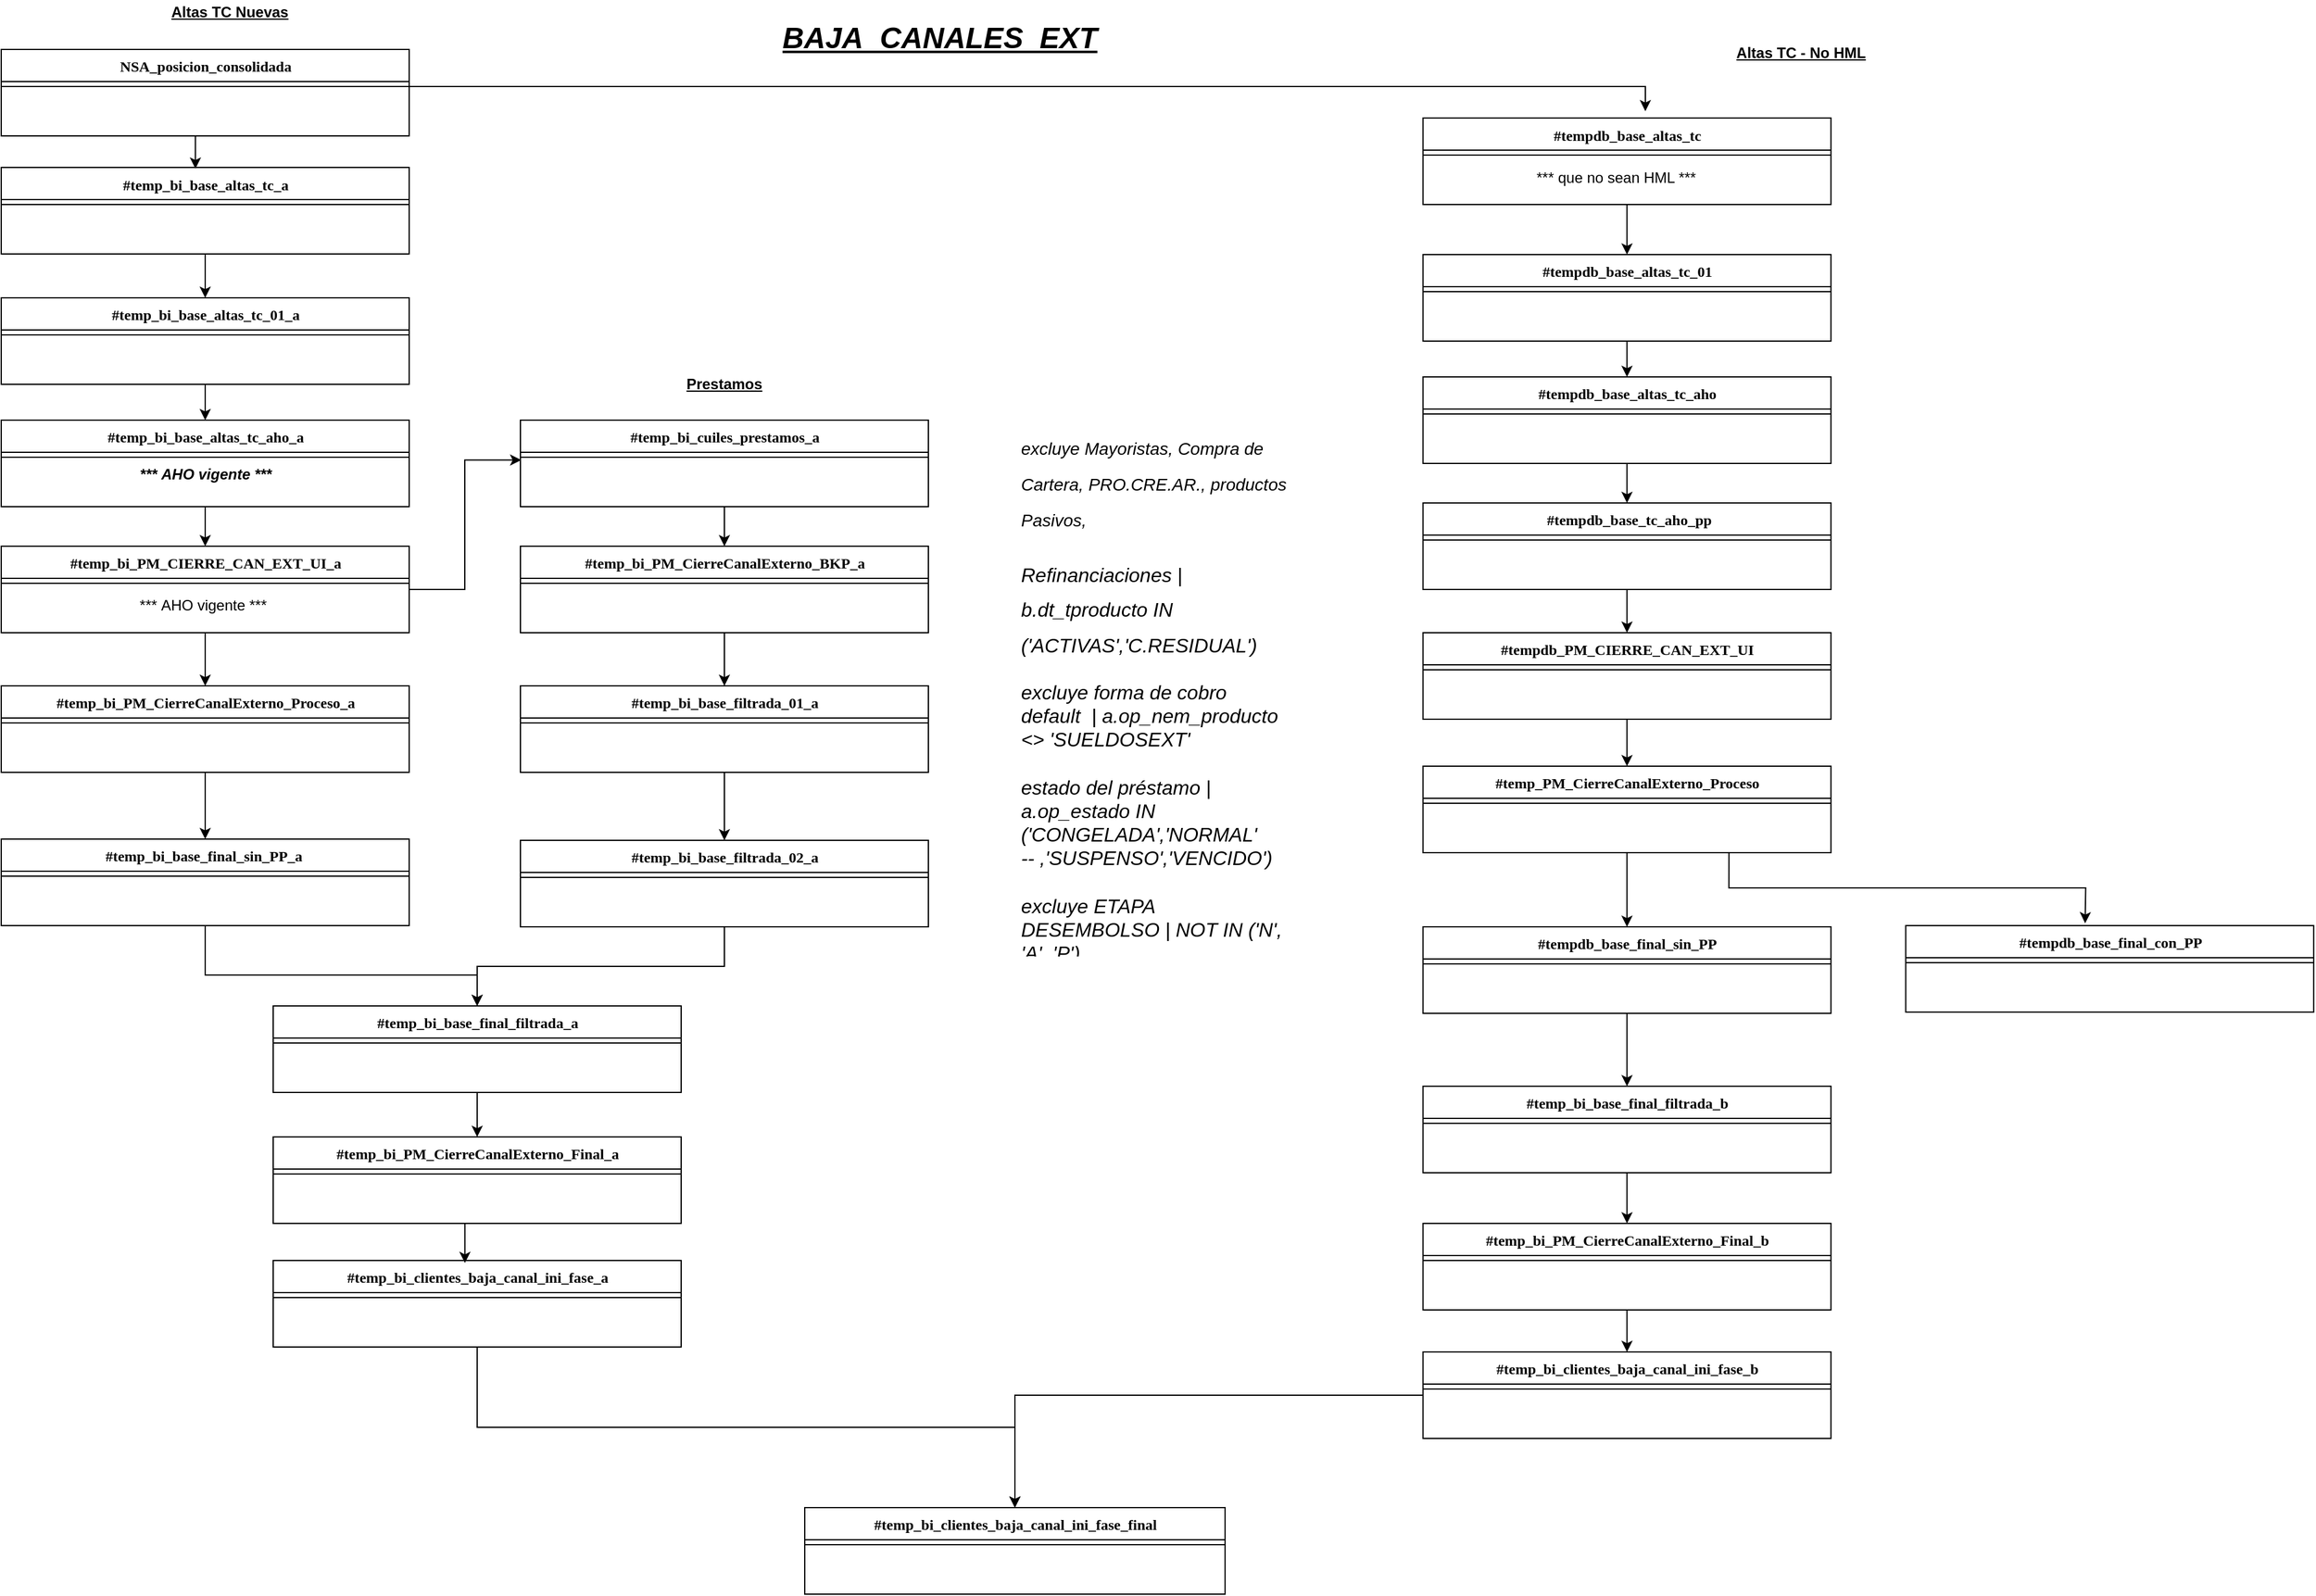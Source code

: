 <mxfile version="10.7.5" type="github"><diagram name="Page-1" id="9f46799a-70d6-7492-0946-bef42562c5a5"><mxGraphModel dx="1553" dy="509" grid="1" gridSize="10" guides="1" tooltips="1" connect="1" arrows="1" fold="1" page="1" pageScale="1" pageWidth="1100" pageHeight="850" background="#ffffff" math="0" shadow="0"><root><mxCell id="0"/><mxCell id="1" parent="0"/><mxCell id="78961159f06e98e8-17" value="#temp_bi_clientes_baja_canal_ini_fase_final" style="swimlane;html=1;fontStyle=1;align=center;verticalAlign=top;childLayout=stackLayout;horizontal=1;startSize=26;horizontalStack=0;resizeParent=1;resizeLast=0;collapsible=1;marginBottom=0;swimlaneFillColor=#ffffff;rounded=0;shadow=0;comic=0;labelBackgroundColor=none;strokeColor=#000000;strokeWidth=1;fillColor=none;fontFamily=Verdana;fontSize=12;fontColor=#000000;" parent="1" vertex="1"><mxGeometry x="680" y="1220" width="340" height="70" as="geometry"/></mxCell><mxCell id="78961159f06e98e8-19" value="" style="line;html=1;strokeWidth=1;fillColor=none;align=left;verticalAlign=middle;spacingTop=-1;spacingLeft=3;spacingRight=3;rotatable=0;labelPosition=right;points=[];portConstraint=eastwest;" parent="78961159f06e98e8-17" vertex="1"><mxGeometry y="26" width="340" height="8" as="geometry"/></mxCell><mxCell id="-yuGJ59-DpwyIY4GGje7-4" style="edgeStyle=orthogonalEdgeStyle;rounded=0;orthogonalLoop=1;jettySize=auto;html=1;exitX=0.5;exitY=1;exitDx=0;exitDy=0;entryX=0.5;entryY=0;entryDx=0;entryDy=0;" edge="1" parent="1" source="IRdtAL1o3jQPXovUXI47-1" target="78961159f06e98e8-17"><mxGeometry relative="1" as="geometry"/></mxCell><mxCell id="IRdtAL1o3jQPXovUXI47-1" value="#temp_bi_clientes_baja_canal_ini_fase_a" style="swimlane;html=1;fontStyle=1;align=center;verticalAlign=top;childLayout=stackLayout;horizontal=1;startSize=26;horizontalStack=0;resizeParent=1;resizeLast=0;collapsible=1;marginBottom=0;swimlaneFillColor=#ffffff;rounded=0;shadow=0;comic=0;labelBackgroundColor=none;strokeColor=#000000;strokeWidth=1;fillColor=none;fontFamily=Verdana;fontSize=12;fontColor=#000000;" parent="1" vertex="1"><mxGeometry x="250" y="1020" width="330" height="70" as="geometry"/></mxCell><mxCell id="IRdtAL1o3jQPXovUXI47-2" value="" style="line;html=1;strokeWidth=1;fillColor=none;align=left;verticalAlign=middle;spacingTop=-1;spacingLeft=3;spacingRight=3;rotatable=0;labelPosition=right;points=[];portConstraint=eastwest;" parent="IRdtAL1o3jQPXovUXI47-1" vertex="1"><mxGeometry y="26" width="330" height="8" as="geometry"/></mxCell><mxCell id="IRdtAL1o3jQPXovUXI47-6" style="edgeStyle=orthogonalEdgeStyle;rounded=0;orthogonalLoop=1;jettySize=auto;html=1;exitX=0.5;exitY=1;exitDx=0;exitDy=0;entryX=0.47;entryY=0.029;entryDx=0;entryDy=0;entryPerimeter=0;" parent="1" source="IRdtAL1o3jQPXovUXI47-4" target="IRdtAL1o3jQPXovUXI47-1" edge="1"><mxGeometry relative="1" as="geometry"/></mxCell><mxCell id="IRdtAL1o3jQPXovUXI47-4" value="#temp_bi_PM_CierreCanalExterno_Final_a" style="swimlane;html=1;fontStyle=1;align=center;verticalAlign=top;childLayout=stackLayout;horizontal=1;startSize=26;horizontalStack=0;resizeParent=1;resizeLast=0;collapsible=1;marginBottom=0;swimlaneFillColor=#ffffff;rounded=0;shadow=0;comic=0;labelBackgroundColor=none;strokeColor=#000000;strokeWidth=1;fillColor=none;fontFamily=Verdana;fontSize=12;fontColor=#000000;" parent="1" vertex="1"><mxGeometry x="250" y="920" width="330" height="70" as="geometry"/></mxCell><mxCell id="IRdtAL1o3jQPXovUXI47-5" value="" style="line;html=1;strokeWidth=1;fillColor=none;align=left;verticalAlign=middle;spacingTop=-1;spacingLeft=3;spacingRight=3;rotatable=0;labelPosition=right;points=[];portConstraint=eastwest;" parent="IRdtAL1o3jQPXovUXI47-4" vertex="1"><mxGeometry y="26" width="330" height="8" as="geometry"/></mxCell><mxCell id="IRdtAL1o3jQPXovUXI47-9" style="edgeStyle=orthogonalEdgeStyle;rounded=0;orthogonalLoop=1;jettySize=auto;html=1;exitX=0.5;exitY=1;exitDx=0;exitDy=0;entryX=0.5;entryY=0;entryDx=0;entryDy=0;" parent="1" source="IRdtAL1o3jQPXovUXI47-7" target="IRdtAL1o3jQPXovUXI47-4" edge="1"><mxGeometry relative="1" as="geometry"/></mxCell><mxCell id="IRdtAL1o3jQPXovUXI47-7" value="#temp_bi_base_final_filtrada_a" style="swimlane;html=1;fontStyle=1;align=center;verticalAlign=top;childLayout=stackLayout;horizontal=1;startSize=26;horizontalStack=0;resizeParent=1;resizeLast=0;collapsible=1;marginBottom=0;swimlaneFillColor=#ffffff;rounded=0;shadow=0;comic=0;labelBackgroundColor=none;strokeColor=#000000;strokeWidth=1;fillColor=none;fontFamily=Verdana;fontSize=12;fontColor=#000000;" parent="1" vertex="1"><mxGeometry x="250" y="814" width="330" height="70" as="geometry"/></mxCell><mxCell id="IRdtAL1o3jQPXovUXI47-8" value="" style="line;html=1;strokeWidth=1;fillColor=none;align=left;verticalAlign=middle;spacingTop=-1;spacingLeft=3;spacingRight=3;rotatable=0;labelPosition=right;points=[];portConstraint=eastwest;" parent="IRdtAL1o3jQPXovUXI47-7" vertex="1"><mxGeometry y="26" width="330" height="8" as="geometry"/></mxCell><mxCell id="IRdtAL1o3jQPXovUXI47-16" style="edgeStyle=orthogonalEdgeStyle;rounded=0;orthogonalLoop=1;jettySize=auto;html=1;exitX=0.5;exitY=1;exitDx=0;exitDy=0;entryX=0.5;entryY=0;entryDx=0;entryDy=0;" parent="1" source="IRdtAL1o3jQPXovUXI47-14" target="IRdtAL1o3jQPXovUXI47-7" edge="1"><mxGeometry relative="1" as="geometry"><Array as="points"><mxPoint x="195" y="789"/><mxPoint x="415" y="789"/></Array></mxGeometry></mxCell><mxCell id="IRdtAL1o3jQPXovUXI47-14" value="#temp_bi_base_final_sin_PP_a&amp;nbsp;" style="swimlane;html=1;fontStyle=1;align=center;verticalAlign=top;childLayout=stackLayout;horizontal=1;startSize=26;horizontalStack=0;resizeParent=1;resizeLast=0;collapsible=1;marginBottom=0;swimlaneFillColor=#ffffff;rounded=0;shadow=0;comic=0;labelBackgroundColor=none;strokeColor=#000000;strokeWidth=1;fillColor=none;fontFamily=Verdana;fontSize=12;fontColor=#000000;" parent="1" vertex="1"><mxGeometry x="30" y="679" width="330" height="70" as="geometry"/></mxCell><mxCell id="IRdtAL1o3jQPXovUXI47-15" value="" style="line;html=1;strokeWidth=1;fillColor=none;align=left;verticalAlign=middle;spacingTop=-1;spacingLeft=3;spacingRight=3;rotatable=0;labelPosition=right;points=[];portConstraint=eastwest;" parent="IRdtAL1o3jQPXovUXI47-14" vertex="1"><mxGeometry y="26" width="330" height="8" as="geometry"/></mxCell><mxCell id="IRdtAL1o3jQPXovUXI47-19" style="edgeStyle=orthogonalEdgeStyle;rounded=0;orthogonalLoop=1;jettySize=auto;html=1;exitX=0.5;exitY=1;exitDx=0;exitDy=0;entryX=0.5;entryY=0;entryDx=0;entryDy=0;" parent="1" source="IRdtAL1o3jQPXovUXI47-17" target="IRdtAL1o3jQPXovUXI47-14" edge="1"><mxGeometry relative="1" as="geometry"/></mxCell><mxCell id="IRdtAL1o3jQPXovUXI47-17" value="#temp_bi_PM_CierreCanalExterno_Proceso_a" style="swimlane;html=1;fontStyle=1;align=center;verticalAlign=top;childLayout=stackLayout;horizontal=1;startSize=26;horizontalStack=0;resizeParent=1;resizeLast=0;collapsible=1;marginBottom=0;swimlaneFillColor=#ffffff;rounded=0;shadow=0;comic=0;labelBackgroundColor=none;strokeColor=#000000;strokeWidth=1;fillColor=none;fontFamily=Verdana;fontSize=12;fontColor=#000000;" parent="1" vertex="1"><mxGeometry x="30" y="555" width="330" height="70" as="geometry"/></mxCell><mxCell id="IRdtAL1o3jQPXovUXI47-18" value="" style="line;html=1;strokeWidth=1;fillColor=none;align=left;verticalAlign=middle;spacingTop=-1;spacingLeft=3;spacingRight=3;rotatable=0;labelPosition=right;points=[];portConstraint=eastwest;" parent="IRdtAL1o3jQPXovUXI47-17" vertex="1"><mxGeometry y="26" width="330" height="8" as="geometry"/></mxCell><mxCell id="IRdtAL1o3jQPXovUXI47-22" style="edgeStyle=orthogonalEdgeStyle;rounded=0;orthogonalLoop=1;jettySize=auto;html=1;exitX=0.5;exitY=1;exitDx=0;exitDy=0;entryX=0.5;entryY=0;entryDx=0;entryDy=0;" parent="1" source="IRdtAL1o3jQPXovUXI47-20" target="IRdtAL1o3jQPXovUXI47-17" edge="1"><mxGeometry relative="1" as="geometry"/></mxCell><mxCell id="-yuGJ59-DpwyIY4GGje7-21" style="edgeStyle=orthogonalEdgeStyle;rounded=0;orthogonalLoop=1;jettySize=auto;html=1;exitX=1;exitY=0.5;exitDx=0;exitDy=0;entryX=0.002;entryY=0.787;entryDx=0;entryDy=0;entryPerimeter=0;" edge="1" parent="1" source="IRdtAL1o3jQPXovUXI47-20" target="-yuGJ59-DpwyIY4GGje7-20"><mxGeometry relative="1" as="geometry"/></mxCell><mxCell id="IRdtAL1o3jQPXovUXI47-20" value="#temp_bi_PM_CIERRE_CAN_EXT_UI_a" style="swimlane;html=1;fontStyle=1;align=center;verticalAlign=top;childLayout=stackLayout;horizontal=1;startSize=26;horizontalStack=0;resizeParent=1;resizeLast=0;collapsible=1;marginBottom=0;swimlaneFillColor=#ffffff;rounded=0;shadow=0;comic=0;labelBackgroundColor=none;strokeColor=#000000;strokeWidth=1;fillColor=none;fontFamily=Verdana;fontSize=12;fontColor=#000000;" parent="1" vertex="1"><mxGeometry x="30" y="442" width="330" height="70" as="geometry"/></mxCell><mxCell id="IRdtAL1o3jQPXovUXI47-21" value="" style="line;html=1;strokeWidth=1;fillColor=none;align=left;verticalAlign=middle;spacingTop=-1;spacingLeft=3;spacingRight=3;rotatable=0;labelPosition=right;points=[];portConstraint=eastwest;" parent="IRdtAL1o3jQPXovUXI47-20" vertex="1"><mxGeometry y="26" width="330" height="8" as="geometry"/></mxCell><mxCell id="-yuGJ59-DpwyIY4GGje7-84" value="&lt;div style=&quot;text-align: center&quot;&gt;&lt;span&gt;&amp;nbsp; &amp;nbsp; &amp;nbsp; &amp;nbsp; &amp;nbsp; &amp;nbsp; &amp;nbsp; &amp;nbsp; &amp;nbsp; &amp;nbsp; &amp;nbsp; &amp;nbsp; &amp;nbsp; &amp;nbsp; &amp;nbsp; &amp;nbsp; &amp;nbsp;***&amp;nbsp;AHO vigente ***&lt;/span&gt;&lt;/div&gt;" style="text;html=1;" vertex="1" parent="IRdtAL1o3jQPXovUXI47-20"><mxGeometry y="34" width="330" height="30" as="geometry"/></mxCell><mxCell id="-yuGJ59-DpwyIY4GGje7-3" style="edgeStyle=orthogonalEdgeStyle;rounded=0;orthogonalLoop=1;jettySize=auto;html=1;exitX=0.5;exitY=1;exitDx=0;exitDy=0;entryX=0.5;entryY=0;entryDx=0;entryDy=0;" edge="1" parent="1" source="-yuGJ59-DpwyIY4GGje7-1" target="IRdtAL1o3jQPXovUXI47-20"><mxGeometry relative="1" as="geometry"/></mxCell><mxCell id="-yuGJ59-DpwyIY4GGje7-1" value="#temp_bi_base_altas_tc_aho_a" style="swimlane;html=1;fontStyle=1;align=center;verticalAlign=top;childLayout=stackLayout;horizontal=1;startSize=26;horizontalStack=0;resizeParent=1;resizeLast=0;collapsible=1;marginBottom=0;swimlaneFillColor=#ffffff;rounded=0;shadow=0;comic=0;labelBackgroundColor=none;strokeColor=#000000;strokeWidth=1;fillColor=none;fontFamily=Verdana;fontSize=12;fontColor=#000000;" vertex="1" parent="1"><mxGeometry x="30" y="340" width="330" height="70" as="geometry"/></mxCell><mxCell id="-yuGJ59-DpwyIY4GGje7-2" value="" style="line;html=1;strokeWidth=1;fillColor=none;align=left;verticalAlign=middle;spacingTop=-1;spacingLeft=3;spacingRight=3;rotatable=0;labelPosition=right;points=[];portConstraint=eastwest;" vertex="1" parent="-yuGJ59-DpwyIY4GGje7-1"><mxGeometry y="26" width="330" height="8" as="geometry"/></mxCell><mxCell id="-yuGJ59-DpwyIY4GGje7-83" value="&lt;font style=&quot;font-size: 12px&quot;&gt;&lt;b&gt;&lt;i&gt;***&amp;nbsp;AHO vigente ***&lt;/i&gt;&lt;/b&gt;&lt;/font&gt;" style="text;html=1;resizable=0;autosize=1;align=center;verticalAlign=middle;points=[];fillColor=none;strokeColor=none;rounded=0;" vertex="1" parent="-yuGJ59-DpwyIY4GGje7-1"><mxGeometry y="34" width="330" height="20" as="geometry"/></mxCell><mxCell id="-yuGJ59-DpwyIY4GGje7-18" style="edgeStyle=orthogonalEdgeStyle;rounded=0;orthogonalLoop=1;jettySize=auto;html=1;exitX=0.5;exitY=1;exitDx=0;exitDy=0;entryX=0.5;entryY=0;entryDx=0;entryDy=0;" edge="1" parent="1" source="-yuGJ59-DpwyIY4GGje7-5" target="-yuGJ59-DpwyIY4GGje7-1"><mxGeometry relative="1" as="geometry"/></mxCell><mxCell id="-yuGJ59-DpwyIY4GGje7-5" value="#temp_bi_base_altas_tc_01_a" style="swimlane;html=1;fontStyle=1;align=center;verticalAlign=top;childLayout=stackLayout;horizontal=1;startSize=26;horizontalStack=0;resizeParent=1;resizeLast=0;collapsible=1;marginBottom=0;swimlaneFillColor=#ffffff;rounded=0;shadow=0;comic=0;labelBackgroundColor=none;strokeColor=#000000;strokeWidth=1;fillColor=none;fontFamily=Verdana;fontSize=12;fontColor=#000000;" vertex="1" parent="1"><mxGeometry x="30" y="241" width="330" height="70" as="geometry"/></mxCell><mxCell id="-yuGJ59-DpwyIY4GGje7-6" value="" style="line;html=1;strokeWidth=1;fillColor=none;align=left;verticalAlign=middle;spacingTop=-1;spacingLeft=3;spacingRight=3;rotatable=0;labelPosition=right;points=[];portConstraint=eastwest;" vertex="1" parent="-yuGJ59-DpwyIY4GGje7-5"><mxGeometry y="26" width="330" height="8" as="geometry"/></mxCell><mxCell id="-yuGJ59-DpwyIY4GGje7-15" style="edgeStyle=orthogonalEdgeStyle;rounded=0;orthogonalLoop=1;jettySize=auto;html=1;exitX=0.5;exitY=1;exitDx=0;exitDy=0;entryX=0.5;entryY=0;entryDx=0;entryDy=0;" edge="1" parent="1" source="-yuGJ59-DpwyIY4GGje7-8" target="-yuGJ59-DpwyIY4GGje7-5"><mxGeometry relative="1" as="geometry"/></mxCell><mxCell id="-yuGJ59-DpwyIY4GGje7-8" value="#temp_bi_base_altas_tc_a" style="swimlane;html=1;fontStyle=1;align=center;verticalAlign=top;childLayout=stackLayout;horizontal=1;startSize=26;horizontalStack=0;resizeParent=1;resizeLast=0;collapsible=1;marginBottom=0;swimlaneFillColor=#ffffff;rounded=0;shadow=0;comic=0;labelBackgroundColor=none;strokeColor=#000000;strokeWidth=1;fillColor=none;fontFamily=Verdana;fontSize=12;fontColor=#000000;" vertex="1" parent="1"><mxGeometry x="30" y="135.5" width="330" height="70" as="geometry"/></mxCell><mxCell id="-yuGJ59-DpwyIY4GGje7-9" value="" style="line;html=1;strokeWidth=1;fillColor=none;align=left;verticalAlign=middle;spacingTop=-1;spacingLeft=3;spacingRight=3;rotatable=0;labelPosition=right;points=[];portConstraint=eastwest;" vertex="1" parent="-yuGJ59-DpwyIY4GGje7-8"><mxGeometry y="26" width="330" height="8" as="geometry"/></mxCell><mxCell id="-yuGJ59-DpwyIY4GGje7-14" style="edgeStyle=orthogonalEdgeStyle;rounded=0;orthogonalLoop=1;jettySize=auto;html=1;exitX=0.5;exitY=1;exitDx=0;exitDy=0;entryX=0.476;entryY=0.014;entryDx=0;entryDy=0;entryPerimeter=0;" edge="1" parent="1" source="-yuGJ59-DpwyIY4GGje7-11" target="-yuGJ59-DpwyIY4GGje7-8"><mxGeometry relative="1" as="geometry"/></mxCell><mxCell id="-yuGJ59-DpwyIY4GGje7-11" value="NSA_posicion_consolidada" style="swimlane;html=1;fontStyle=1;align=center;verticalAlign=top;childLayout=stackLayout;horizontal=1;startSize=26;horizontalStack=0;resizeParent=1;resizeLast=0;collapsible=1;marginBottom=0;swimlaneFillColor=#ffffff;rounded=0;shadow=0;comic=0;labelBackgroundColor=none;strokeColor=#000000;strokeWidth=1;fillColor=none;fontFamily=Verdana;fontSize=12;fontColor=#000000;" vertex="1" parent="1"><mxGeometry x="30" y="40" width="330" height="70" as="geometry"/></mxCell><mxCell id="-yuGJ59-DpwyIY4GGje7-12" value="" style="line;html=1;strokeWidth=1;fillColor=none;align=left;verticalAlign=middle;spacingTop=-1;spacingLeft=3;spacingRight=3;rotatable=0;labelPosition=right;points=[];portConstraint=eastwest;" vertex="1" parent="-yuGJ59-DpwyIY4GGje7-11"><mxGeometry y="26" width="330" height="8" as="geometry"/></mxCell><mxCell id="-yuGJ59-DpwyIY4GGje7-16" value="&lt;b&gt;&lt;u&gt;Altas TC Nuevas&lt;/u&gt;&lt;/b&gt;" style="text;html=1;strokeColor=none;fillColor=none;align=center;verticalAlign=middle;whiteSpace=wrap;rounded=0;" vertex="1" parent="1"><mxGeometry x="130" width="170" height="20" as="geometry"/></mxCell><mxCell id="-yuGJ59-DpwyIY4GGje7-25" style="edgeStyle=orthogonalEdgeStyle;rounded=0;orthogonalLoop=1;jettySize=auto;html=1;exitX=0.5;exitY=1;exitDx=0;exitDy=0;entryX=0.5;entryY=0;entryDx=0;entryDy=0;" edge="1" parent="1" source="-yuGJ59-DpwyIY4GGje7-19" target="-yuGJ59-DpwyIY4GGje7-23"><mxGeometry relative="1" as="geometry"/></mxCell><mxCell id="-yuGJ59-DpwyIY4GGje7-19" value="#temp_bi_cuiles_prestamos_a" style="swimlane;html=1;fontStyle=1;align=center;verticalAlign=top;childLayout=stackLayout;horizontal=1;startSize=26;horizontalStack=0;resizeParent=1;resizeLast=0;collapsible=1;marginBottom=0;swimlaneFillColor=#ffffff;rounded=0;shadow=0;comic=0;labelBackgroundColor=none;strokeColor=#000000;strokeWidth=1;fillColor=none;fontFamily=Verdana;fontSize=12;fontColor=#000000;" vertex="1" parent="1"><mxGeometry x="450" y="340" width="330" height="70" as="geometry"/></mxCell><mxCell id="-yuGJ59-DpwyIY4GGje7-20" value="" style="line;html=1;strokeWidth=1;fillColor=none;align=left;verticalAlign=middle;spacingTop=-1;spacingLeft=3;spacingRight=3;rotatable=0;labelPosition=right;points=[];portConstraint=eastwest;" vertex="1" parent="-yuGJ59-DpwyIY4GGje7-19"><mxGeometry y="26" width="330" height="8" as="geometry"/></mxCell><mxCell id="-yuGJ59-DpwyIY4GGje7-22" value="&lt;b&gt;&lt;u&gt;Prestamos&lt;br&gt;&lt;/u&gt;&lt;/b&gt;" style="text;html=1;strokeColor=none;fillColor=none;align=center;verticalAlign=middle;whiteSpace=wrap;rounded=0;" vertex="1" parent="1"><mxGeometry x="530" y="301" width="170" height="20" as="geometry"/></mxCell><mxCell id="-yuGJ59-DpwyIY4GGje7-29" style="edgeStyle=orthogonalEdgeStyle;rounded=0;orthogonalLoop=1;jettySize=auto;html=1;exitX=0.5;exitY=1;exitDx=0;exitDy=0;entryX=0.5;entryY=0;entryDx=0;entryDy=0;" edge="1" parent="1" source="-yuGJ59-DpwyIY4GGje7-23" target="-yuGJ59-DpwyIY4GGje7-27"><mxGeometry relative="1" as="geometry"/></mxCell><mxCell id="-yuGJ59-DpwyIY4GGje7-23" value="#temp_bi_PM_CierreCanalExterno_BKP_a" style="swimlane;html=1;fontStyle=1;align=center;verticalAlign=top;childLayout=stackLayout;horizontal=1;startSize=26;horizontalStack=0;resizeParent=1;resizeLast=0;collapsible=1;marginBottom=0;swimlaneFillColor=#ffffff;rounded=0;shadow=0;comic=0;labelBackgroundColor=none;strokeColor=#000000;strokeWidth=1;fillColor=none;fontFamily=Verdana;fontSize=12;fontColor=#000000;" vertex="1" parent="1"><mxGeometry x="450" y="442" width="330" height="70" as="geometry"/></mxCell><mxCell id="-yuGJ59-DpwyIY4GGje7-24" value="" style="line;html=1;strokeWidth=1;fillColor=none;align=left;verticalAlign=middle;spacingTop=-1;spacingLeft=3;spacingRight=3;rotatable=0;labelPosition=right;points=[];portConstraint=eastwest;" vertex="1" parent="-yuGJ59-DpwyIY4GGje7-23"><mxGeometry y="26" width="330" height="8" as="geometry"/></mxCell><mxCell id="-yuGJ59-DpwyIY4GGje7-26" value="&lt;h1&gt;&lt;font style=&quot;font-size: 14px ; font-weight: normal&quot;&gt;&lt;i&gt;excluye Mayoristas, Compra de Cartera, PRO.CRE.AR., productos Pasivos,&lt;/i&gt;&lt;/font&gt;&lt;i style=&quot;font-weight: normal ; font-size: medium&quot;&gt;&amp;nbsp;&lt;/i&gt;&lt;/h1&gt;&lt;h1&gt;&lt;i style=&quot;font-weight: normal ; font-size: medium&quot;&gt;Refinanciaciones | b.dt_tproducto IN ('ACTIVAS','C.RESIDUAL')&lt;/i&gt;&lt;/h1&gt;&lt;font size=&quot;3&quot;&gt;&lt;i&gt;excluye&amp;nbsp;&lt;/i&gt;&lt;/font&gt;&lt;i&gt;&lt;font size=&quot;3&quot;&gt;forma de cobro default&amp;nbsp; | a.op_nem_producto &amp;lt;&amp;gt; 'SUELDOSEXT'&lt;/font&gt;&lt;/i&gt;&lt;font size=&quot;3&quot;&gt;&lt;i&gt;&lt;br&gt;&lt;/i&gt;&lt;/font&gt;&lt;div&gt;&lt;i&gt;&lt;font size=&quot;3&quot;&gt;&lt;br&gt;&lt;/font&gt;&lt;/i&gt;&lt;/div&gt;&lt;div&gt;&lt;i&gt;&lt;font size=&quot;3&quot;&gt;&lt;div&gt;estado del préstamo | a.op_estado IN ('CONGELADA','NORMAL'&lt;/div&gt;&lt;div&gt;-- ,'SUSPENSO','VENCIDO')&lt;/div&gt;&lt;div&gt;&lt;br&gt;&lt;/div&gt;&lt;div&gt;excluye ETAPA DESEMBOLSO | NOT IN ('N', 'A', 'P')&lt;br&gt;&lt;/div&gt;&lt;/font&gt;&lt;/i&gt;&lt;/div&gt;" style="text;html=1;strokeColor=none;fillColor=none;spacing=5;spacingTop=-20;whiteSpace=wrap;overflow=hidden;rounded=0;" vertex="1" parent="1"><mxGeometry x="850" y="340" width="230" height="434" as="geometry"/></mxCell><mxCell id="-yuGJ59-DpwyIY4GGje7-32" style="edgeStyle=orthogonalEdgeStyle;rounded=0;orthogonalLoop=1;jettySize=auto;html=1;exitX=0.5;exitY=1;exitDx=0;exitDy=0;entryX=0.5;entryY=0;entryDx=0;entryDy=0;" edge="1" parent="1" source="-yuGJ59-DpwyIY4GGje7-27" target="-yuGJ59-DpwyIY4GGje7-30"><mxGeometry relative="1" as="geometry"/></mxCell><mxCell id="-yuGJ59-DpwyIY4GGje7-27" value="#temp_bi_base_filtrada_01_a" style="swimlane;html=1;fontStyle=1;align=center;verticalAlign=top;childLayout=stackLayout;horizontal=1;startSize=26;horizontalStack=0;resizeParent=1;resizeLast=0;collapsible=1;marginBottom=0;swimlaneFillColor=#ffffff;rounded=0;shadow=0;comic=0;labelBackgroundColor=none;strokeColor=#000000;strokeWidth=1;fillColor=none;fontFamily=Verdana;fontSize=12;fontColor=#000000;" vertex="1" parent="1"><mxGeometry x="450" y="555" width="330" height="70" as="geometry"/></mxCell><mxCell id="-yuGJ59-DpwyIY4GGje7-28" value="" style="line;html=1;strokeWidth=1;fillColor=none;align=left;verticalAlign=middle;spacingTop=-1;spacingLeft=3;spacingRight=3;rotatable=0;labelPosition=right;points=[];portConstraint=eastwest;" vertex="1" parent="-yuGJ59-DpwyIY4GGje7-27"><mxGeometry y="26" width="330" height="8" as="geometry"/></mxCell><mxCell id="-yuGJ59-DpwyIY4GGje7-35" style="edgeStyle=orthogonalEdgeStyle;rounded=0;orthogonalLoop=1;jettySize=auto;html=1;exitX=0.5;exitY=1;exitDx=0;exitDy=0;entryX=0.5;entryY=0;entryDx=0;entryDy=0;" edge="1" parent="1" source="-yuGJ59-DpwyIY4GGje7-30" target="IRdtAL1o3jQPXovUXI47-7"><mxGeometry relative="1" as="geometry"><mxPoint x="614.824" y="770.353" as="targetPoint"/></mxGeometry></mxCell><mxCell id="-yuGJ59-DpwyIY4GGje7-30" value="#temp_bi_base_filtrada_02_a" style="swimlane;html=1;fontStyle=1;align=center;verticalAlign=top;childLayout=stackLayout;horizontal=1;startSize=26;horizontalStack=0;resizeParent=1;resizeLast=0;collapsible=1;marginBottom=0;swimlaneFillColor=#ffffff;rounded=0;shadow=0;comic=0;labelBackgroundColor=none;strokeColor=#000000;strokeWidth=1;fillColor=none;fontFamily=Verdana;fontSize=12;fontColor=#000000;" vertex="1" parent="1"><mxGeometry x="450" y="680" width="330" height="70" as="geometry"/></mxCell><mxCell id="-yuGJ59-DpwyIY4GGje7-31" value="" style="line;html=1;strokeWidth=1;fillColor=none;align=left;verticalAlign=middle;spacingTop=-1;spacingLeft=3;spacingRight=3;rotatable=0;labelPosition=right;points=[];portConstraint=eastwest;" vertex="1" parent="-yuGJ59-DpwyIY4GGje7-30"><mxGeometry y="26" width="330" height="8" as="geometry"/></mxCell><mxCell id="-yuGJ59-DpwyIY4GGje7-61" style="edgeStyle=orthogonalEdgeStyle;rounded=0;orthogonalLoop=1;jettySize=auto;html=1;exitX=0.5;exitY=1;exitDx=0;exitDy=0;entryX=0.5;entryY=0;entryDx=0;entryDy=0;" edge="1" parent="1" source="-yuGJ59-DpwyIY4GGje7-40" target="-yuGJ59-DpwyIY4GGje7-59"><mxGeometry relative="1" as="geometry"/></mxCell><mxCell id="-yuGJ59-DpwyIY4GGje7-40" value="#tempdb_PM_CIERRE_CAN_EXT_UI" style="swimlane;html=1;fontStyle=1;align=center;verticalAlign=top;childLayout=stackLayout;horizontal=1;startSize=26;horizontalStack=0;resizeParent=1;resizeLast=0;collapsible=1;marginBottom=0;swimlaneFillColor=#ffffff;rounded=0;shadow=0;comic=0;labelBackgroundColor=none;strokeColor=#000000;strokeWidth=1;fillColor=none;fontFamily=Verdana;fontSize=12;fontColor=#000000;" vertex="1" parent="1"><mxGeometry x="1180.147" y="512" width="330" height="70" as="geometry"/></mxCell><mxCell id="-yuGJ59-DpwyIY4GGje7-41" value="" style="line;html=1;strokeWidth=1;fillColor=none;align=left;verticalAlign=middle;spacingTop=-1;spacingLeft=3;spacingRight=3;rotatable=0;labelPosition=right;points=[];portConstraint=eastwest;" vertex="1" parent="-yuGJ59-DpwyIY4GGje7-40"><mxGeometry y="26" width="330" height="8" as="geometry"/></mxCell><mxCell id="-yuGJ59-DpwyIY4GGje7-44" style="edgeStyle=orthogonalEdgeStyle;rounded=0;orthogonalLoop=1;jettySize=auto;html=1;exitX=0.5;exitY=1;exitDx=0;exitDy=0;entryX=0.5;entryY=0;entryDx=0;entryDy=0;" edge="1" parent="1" source="-yuGJ59-DpwyIY4GGje7-42" target="-yuGJ59-DpwyIY4GGje7-40"><mxGeometry relative="1" as="geometry"/></mxCell><mxCell id="-yuGJ59-DpwyIY4GGje7-42" value="&amp;nbsp;#tempdb_base_tc_aho_pp" style="swimlane;html=1;fontStyle=1;align=center;verticalAlign=top;childLayout=stackLayout;horizontal=1;startSize=26;horizontalStack=0;resizeParent=1;resizeLast=0;collapsible=1;marginBottom=0;swimlaneFillColor=#ffffff;rounded=0;shadow=0;comic=0;labelBackgroundColor=none;strokeColor=#000000;strokeWidth=1;fillColor=none;fontFamily=Verdana;fontSize=12;fontColor=#000000;" vertex="1" parent="1"><mxGeometry x="1180.147" y="407" width="330" height="70" as="geometry"/></mxCell><mxCell id="-yuGJ59-DpwyIY4GGje7-43" value="" style="line;html=1;strokeWidth=1;fillColor=none;align=left;verticalAlign=middle;spacingTop=-1;spacingLeft=3;spacingRight=3;rotatable=0;labelPosition=right;points=[];portConstraint=eastwest;" vertex="1" parent="-yuGJ59-DpwyIY4GGje7-42"><mxGeometry y="26" width="330" height="8" as="geometry"/></mxCell><mxCell id="-yuGJ59-DpwyIY4GGje7-50" style="edgeStyle=orthogonalEdgeStyle;rounded=0;orthogonalLoop=1;jettySize=auto;html=1;exitX=0.5;exitY=1;exitDx=0;exitDy=0;entryX=0.5;entryY=0;entryDx=0;entryDy=0;" edge="1" parent="1" source="-yuGJ59-DpwyIY4GGje7-48" target="-yuGJ59-DpwyIY4GGje7-42"><mxGeometry relative="1" as="geometry"><mxPoint x="1355.324" y="442.118" as="targetPoint"/></mxGeometry></mxCell><mxCell id="-yuGJ59-DpwyIY4GGje7-48" value="#tempdb_base_altas_tc_aho" style="swimlane;html=1;fontStyle=1;align=center;verticalAlign=top;childLayout=stackLayout;horizontal=1;startSize=26;horizontalStack=0;resizeParent=1;resizeLast=0;collapsible=1;marginBottom=0;swimlaneFillColor=#ffffff;rounded=0;shadow=0;comic=0;labelBackgroundColor=none;strokeColor=#000000;strokeWidth=1;fillColor=none;fontFamily=Verdana;fontSize=12;fontColor=#000000;" vertex="1" parent="1"><mxGeometry x="1180.147" y="305" width="330" height="70" as="geometry"/></mxCell><mxCell id="-yuGJ59-DpwyIY4GGje7-49" value="" style="line;html=1;strokeWidth=1;fillColor=none;align=left;verticalAlign=middle;spacingTop=-1;spacingLeft=3;spacingRight=3;rotatable=0;labelPosition=right;points=[];portConstraint=eastwest;" vertex="1" parent="-yuGJ59-DpwyIY4GGje7-48"><mxGeometry y="26" width="330" height="8" as="geometry"/></mxCell><mxCell id="-yuGJ59-DpwyIY4GGje7-53" style="edgeStyle=orthogonalEdgeStyle;rounded=0;orthogonalLoop=1;jettySize=auto;html=1;exitX=0.5;exitY=1;exitDx=0;exitDy=0;entryX=0.5;entryY=0;entryDx=0;entryDy=0;" edge="1" parent="1" source="-yuGJ59-DpwyIY4GGje7-51" target="-yuGJ59-DpwyIY4GGje7-48"><mxGeometry relative="1" as="geometry"/></mxCell><mxCell id="-yuGJ59-DpwyIY4GGje7-51" value="#tempdb_base_altas_tc_01" style="swimlane;html=1;fontStyle=1;align=center;verticalAlign=top;childLayout=stackLayout;horizontal=1;startSize=26;horizontalStack=0;resizeParent=1;resizeLast=0;collapsible=1;marginBottom=0;swimlaneFillColor=#ffffff;rounded=0;shadow=0;comic=0;labelBackgroundColor=none;strokeColor=#000000;strokeWidth=1;fillColor=none;fontFamily=Verdana;fontSize=12;fontColor=#000000;" vertex="1" parent="1"><mxGeometry x="1180.147" y="206" width="330" height="70" as="geometry"/></mxCell><mxCell id="-yuGJ59-DpwyIY4GGje7-52" value="" style="line;html=1;strokeWidth=1;fillColor=none;align=left;verticalAlign=middle;spacingTop=-1;spacingLeft=3;spacingRight=3;rotatable=0;labelPosition=right;points=[];portConstraint=eastwest;" vertex="1" parent="-yuGJ59-DpwyIY4GGje7-51"><mxGeometry y="26" width="330" height="8" as="geometry"/></mxCell><mxCell id="-yuGJ59-DpwyIY4GGje7-56" style="edgeStyle=orthogonalEdgeStyle;rounded=0;orthogonalLoop=1;jettySize=auto;html=1;exitX=0.5;exitY=1;exitDx=0;exitDy=0;entryX=0.5;entryY=0;entryDx=0;entryDy=0;" edge="1" parent="1" source="-yuGJ59-DpwyIY4GGje7-54" target="-yuGJ59-DpwyIY4GGje7-51"><mxGeometry relative="1" as="geometry"/></mxCell><mxCell id="-yuGJ59-DpwyIY4GGje7-54" value="#tempdb_base_altas_tc&lt;br&gt;&lt;br&gt;" style="swimlane;html=1;fontStyle=1;align=center;verticalAlign=top;childLayout=stackLayout;horizontal=1;startSize=26;horizontalStack=0;resizeParent=1;resizeLast=0;collapsible=1;marginBottom=0;swimlaneFillColor=#ffffff;rounded=0;shadow=0;comic=0;labelBackgroundColor=none;strokeColor=#000000;strokeWidth=1;fillColor=none;fontFamily=Verdana;fontSize=12;fontColor=#000000;" vertex="1" parent="1"><mxGeometry x="1180.147" y="95.5" width="330" height="70" as="geometry"/></mxCell><mxCell id="-yuGJ59-DpwyIY4GGje7-55" value="" style="line;html=1;strokeWidth=1;fillColor=none;align=left;verticalAlign=middle;spacingTop=-1;spacingLeft=3;spacingRight=3;rotatable=0;labelPosition=right;points=[];portConstraint=eastwest;" vertex="1" parent="-yuGJ59-DpwyIY4GGje7-54"><mxGeometry y="26" width="330" height="8" as="geometry"/></mxCell><mxCell id="-yuGJ59-DpwyIY4GGje7-58" value="&lt;b&gt;&lt;u&gt;Altas TC - No HML&lt;br&gt;&lt;br&gt;&lt;/u&gt;&lt;/b&gt;" style="text;html=1;strokeColor=none;fillColor=none;align=center;verticalAlign=middle;whiteSpace=wrap;rounded=0;" vertex="1" parent="1"><mxGeometry x="1400.5" y="40" width="170" height="20" as="geometry"/></mxCell><mxCell id="-yuGJ59-DpwyIY4GGje7-64" style="edgeStyle=orthogonalEdgeStyle;rounded=0;orthogonalLoop=1;jettySize=auto;html=1;exitX=0.5;exitY=1;exitDx=0;exitDy=0;entryX=0.5;entryY=0;entryDx=0;entryDy=0;" edge="1" parent="1" source="-yuGJ59-DpwyIY4GGje7-59" target="-yuGJ59-DpwyIY4GGje7-62"><mxGeometry relative="1" as="geometry"/></mxCell><mxCell id="-yuGJ59-DpwyIY4GGje7-67" style="edgeStyle=orthogonalEdgeStyle;rounded=0;orthogonalLoop=1;jettySize=auto;html=1;exitX=0.75;exitY=1;exitDx=0;exitDy=0;entryX=0.469;entryY=-0.048;entryDx=0;entryDy=0;entryPerimeter=0;" edge="1" parent="1" source="-yuGJ59-DpwyIY4GGje7-59"><mxGeometry relative="1" as="geometry"><mxPoint x="1715.735" y="747.118" as="targetPoint"/></mxGeometry></mxCell><mxCell id="-yuGJ59-DpwyIY4GGje7-59" value="#temp_PM_CierreCanalExterno_Proceso" style="swimlane;html=1;fontStyle=1;align=center;verticalAlign=top;childLayout=stackLayout;horizontal=1;startSize=26;horizontalStack=0;resizeParent=1;resizeLast=0;collapsible=1;marginBottom=0;swimlaneFillColor=#ffffff;rounded=0;shadow=0;comic=0;labelBackgroundColor=none;strokeColor=#000000;strokeWidth=1;fillColor=none;fontFamily=Verdana;fontSize=12;fontColor=#000000;" vertex="1" parent="1"><mxGeometry x="1180.147" y="620" width="330" height="70" as="geometry"/></mxCell><mxCell id="-yuGJ59-DpwyIY4GGje7-60" value="" style="line;html=1;strokeWidth=1;fillColor=none;align=left;verticalAlign=middle;spacingTop=-1;spacingLeft=3;spacingRight=3;rotatable=0;labelPosition=right;points=[];portConstraint=eastwest;" vertex="1" parent="-yuGJ59-DpwyIY4GGje7-59"><mxGeometry y="26" width="330" height="8" as="geometry"/></mxCell><mxCell id="-yuGJ59-DpwyIY4GGje7-70" style="edgeStyle=orthogonalEdgeStyle;rounded=0;orthogonalLoop=1;jettySize=auto;html=1;exitX=0.5;exitY=1;exitDx=0;exitDy=0;entryX=0.5;entryY=0;entryDx=0;entryDy=0;" edge="1" parent="1" source="-yuGJ59-DpwyIY4GGje7-62" target="-yuGJ59-DpwyIY4GGje7-68"><mxGeometry relative="1" as="geometry"/></mxCell><mxCell id="-yuGJ59-DpwyIY4GGje7-62" value="#tempdb_base_final_sin_PP&lt;br&gt;" style="swimlane;html=1;fontStyle=1;align=center;verticalAlign=top;childLayout=stackLayout;horizontal=1;startSize=26;horizontalStack=0;resizeParent=1;resizeLast=0;collapsible=1;marginBottom=0;swimlaneFillColor=#ffffff;rounded=0;shadow=0;comic=0;labelBackgroundColor=none;strokeColor=#000000;strokeWidth=1;fillColor=none;fontFamily=Verdana;fontSize=12;fontColor=#000000;" vertex="1" parent="1"><mxGeometry x="1180.147" y="750" width="330" height="70" as="geometry"/></mxCell><mxCell id="-yuGJ59-DpwyIY4GGje7-63" value="" style="line;html=1;strokeWidth=1;fillColor=none;align=left;verticalAlign=middle;spacingTop=-1;spacingLeft=3;spacingRight=3;rotatable=0;labelPosition=right;points=[];portConstraint=eastwest;" vertex="1" parent="-yuGJ59-DpwyIY4GGje7-62"><mxGeometry y="26" width="330" height="8" as="geometry"/></mxCell><mxCell id="-yuGJ59-DpwyIY4GGje7-65" value="#tempdb_base_final_con_PP&lt;br&gt;&lt;br&gt;" style="swimlane;html=1;fontStyle=1;align=center;verticalAlign=top;childLayout=stackLayout;horizontal=1;startSize=26;horizontalStack=0;resizeParent=1;resizeLast=0;collapsible=1;marginBottom=0;swimlaneFillColor=#ffffff;rounded=0;shadow=0;comic=0;labelBackgroundColor=none;strokeColor=#000000;strokeWidth=1;fillColor=none;fontFamily=Verdana;fontSize=12;fontColor=#000000;" vertex="1" parent="1"><mxGeometry x="1570.647" y="749" width="330" height="70" as="geometry"/></mxCell><mxCell id="-yuGJ59-DpwyIY4GGje7-66" value="" style="line;html=1;strokeWidth=1;fillColor=none;align=left;verticalAlign=middle;spacingTop=-1;spacingLeft=3;spacingRight=3;rotatable=0;labelPosition=right;points=[];portConstraint=eastwest;" vertex="1" parent="-yuGJ59-DpwyIY4GGje7-65"><mxGeometry y="26" width="330" height="8" as="geometry"/></mxCell><mxCell id="-yuGJ59-DpwyIY4GGje7-73" style="edgeStyle=orthogonalEdgeStyle;rounded=0;orthogonalLoop=1;jettySize=auto;html=1;exitX=0.5;exitY=1;exitDx=0;exitDy=0;entryX=0.5;entryY=0;entryDx=0;entryDy=0;" edge="1" parent="1" source="-yuGJ59-DpwyIY4GGje7-68" target="-yuGJ59-DpwyIY4GGje7-71"><mxGeometry relative="1" as="geometry"/></mxCell><mxCell id="-yuGJ59-DpwyIY4GGje7-68" value="#temp_bi_base_final_filtrada_b&lt;br&gt;" style="swimlane;html=1;fontStyle=1;align=center;verticalAlign=top;childLayout=stackLayout;horizontal=1;startSize=26;horizontalStack=0;resizeParent=1;resizeLast=0;collapsible=1;marginBottom=0;swimlaneFillColor=#ffffff;rounded=0;shadow=0;comic=0;labelBackgroundColor=none;strokeColor=#000000;strokeWidth=1;fillColor=none;fontFamily=Verdana;fontSize=12;fontColor=#000000;" vertex="1" parent="1"><mxGeometry x="1180.147" y="879" width="330" height="70" as="geometry"/></mxCell><mxCell id="-yuGJ59-DpwyIY4GGje7-69" value="" style="line;html=1;strokeWidth=1;fillColor=none;align=left;verticalAlign=middle;spacingTop=-1;spacingLeft=3;spacingRight=3;rotatable=0;labelPosition=right;points=[];portConstraint=eastwest;" vertex="1" parent="-yuGJ59-DpwyIY4GGje7-68"><mxGeometry y="26" width="330" height="8" as="geometry"/></mxCell><mxCell id="-yuGJ59-DpwyIY4GGje7-76" style="edgeStyle=orthogonalEdgeStyle;rounded=0;orthogonalLoop=1;jettySize=auto;html=1;exitX=0.5;exitY=1;exitDx=0;exitDy=0;entryX=0.5;entryY=0;entryDx=0;entryDy=0;" edge="1" parent="1" source="-yuGJ59-DpwyIY4GGje7-71" target="-yuGJ59-DpwyIY4GGje7-74"><mxGeometry relative="1" as="geometry"/></mxCell><mxCell id="-yuGJ59-DpwyIY4GGje7-71" value="#temp_bi_PM_CierreCanalExterno_Final_b&lt;br&gt;" style="swimlane;html=1;fontStyle=1;align=center;verticalAlign=top;childLayout=stackLayout;horizontal=1;startSize=26;horizontalStack=0;resizeParent=1;resizeLast=0;collapsible=1;marginBottom=0;swimlaneFillColor=#ffffff;rounded=0;shadow=0;comic=0;labelBackgroundColor=none;strokeColor=#000000;strokeWidth=1;fillColor=none;fontFamily=Verdana;fontSize=12;fontColor=#000000;" vertex="1" parent="1"><mxGeometry x="1180.147" y="990" width="330" height="70" as="geometry"/></mxCell><mxCell id="-yuGJ59-DpwyIY4GGje7-72" value="" style="line;html=1;strokeWidth=1;fillColor=none;align=left;verticalAlign=middle;spacingTop=-1;spacingLeft=3;spacingRight=3;rotatable=0;labelPosition=right;points=[];portConstraint=eastwest;" vertex="1" parent="-yuGJ59-DpwyIY4GGje7-71"><mxGeometry y="26" width="330" height="8" as="geometry"/></mxCell><mxCell id="-yuGJ59-DpwyIY4GGje7-82" style="edgeStyle=orthogonalEdgeStyle;rounded=0;orthogonalLoop=1;jettySize=auto;html=1;" edge="1" parent="1" source="-yuGJ59-DpwyIY4GGje7-74" target="78961159f06e98e8-17"><mxGeometry relative="1" as="geometry"/></mxCell><mxCell id="-yuGJ59-DpwyIY4GGje7-74" value="#temp_bi_clientes_baja_canal_ini_fase_b&lt;br&gt;" style="swimlane;html=1;fontStyle=1;align=center;verticalAlign=top;childLayout=stackLayout;horizontal=1;startSize=26;horizontalStack=0;resizeParent=1;resizeLast=0;collapsible=1;marginBottom=0;swimlaneFillColor=#ffffff;rounded=0;shadow=0;comic=0;labelBackgroundColor=none;strokeColor=#000000;strokeWidth=1;fillColor=none;fontFamily=Verdana;fontSize=12;fontColor=#000000;" vertex="1" parent="1"><mxGeometry x="1180.147" y="1094" width="330" height="70" as="geometry"/></mxCell><mxCell id="-yuGJ59-DpwyIY4GGje7-75" value="" style="line;html=1;strokeWidth=1;fillColor=none;align=left;verticalAlign=middle;spacingTop=-1;spacingLeft=3;spacingRight=3;rotatable=0;labelPosition=right;points=[];portConstraint=eastwest;" vertex="1" parent="-yuGJ59-DpwyIY4GGje7-74"><mxGeometry y="26" width="330" height="8" as="geometry"/></mxCell><mxCell id="-yuGJ59-DpwyIY4GGje7-79" value="*** que no sean HML ***" style="text;html=1;" vertex="1" parent="1"><mxGeometry x="1270" y="129.5" width="150" height="30" as="geometry"/></mxCell><mxCell id="-yuGJ59-DpwyIY4GGje7-86" style="edgeStyle=orthogonalEdgeStyle;rounded=0;orthogonalLoop=1;jettySize=auto;html=1;entryX=0.545;entryY=-0.079;entryDx=0;entryDy=0;entryPerimeter=0;" edge="1" parent="1" source="-yuGJ59-DpwyIY4GGje7-12" target="-yuGJ59-DpwyIY4GGje7-54"><mxGeometry relative="1" as="geometry"/></mxCell><mxCell id="-yuGJ59-DpwyIY4GGje7-87" value="&lt;i&gt;&lt;b&gt;&lt;font style=&quot;font-size: 24px&quot;&gt;&lt;u&gt;BAJA_CANALES_EXT&lt;/u&gt;&lt;/font&gt;&lt;/b&gt;&lt;/i&gt;" style="text;html=1;" vertex="1" parent="1"><mxGeometry x="660" y="10" width="160" height="30" as="geometry"/></mxCell></root></mxGraphModel></diagram></mxfile>